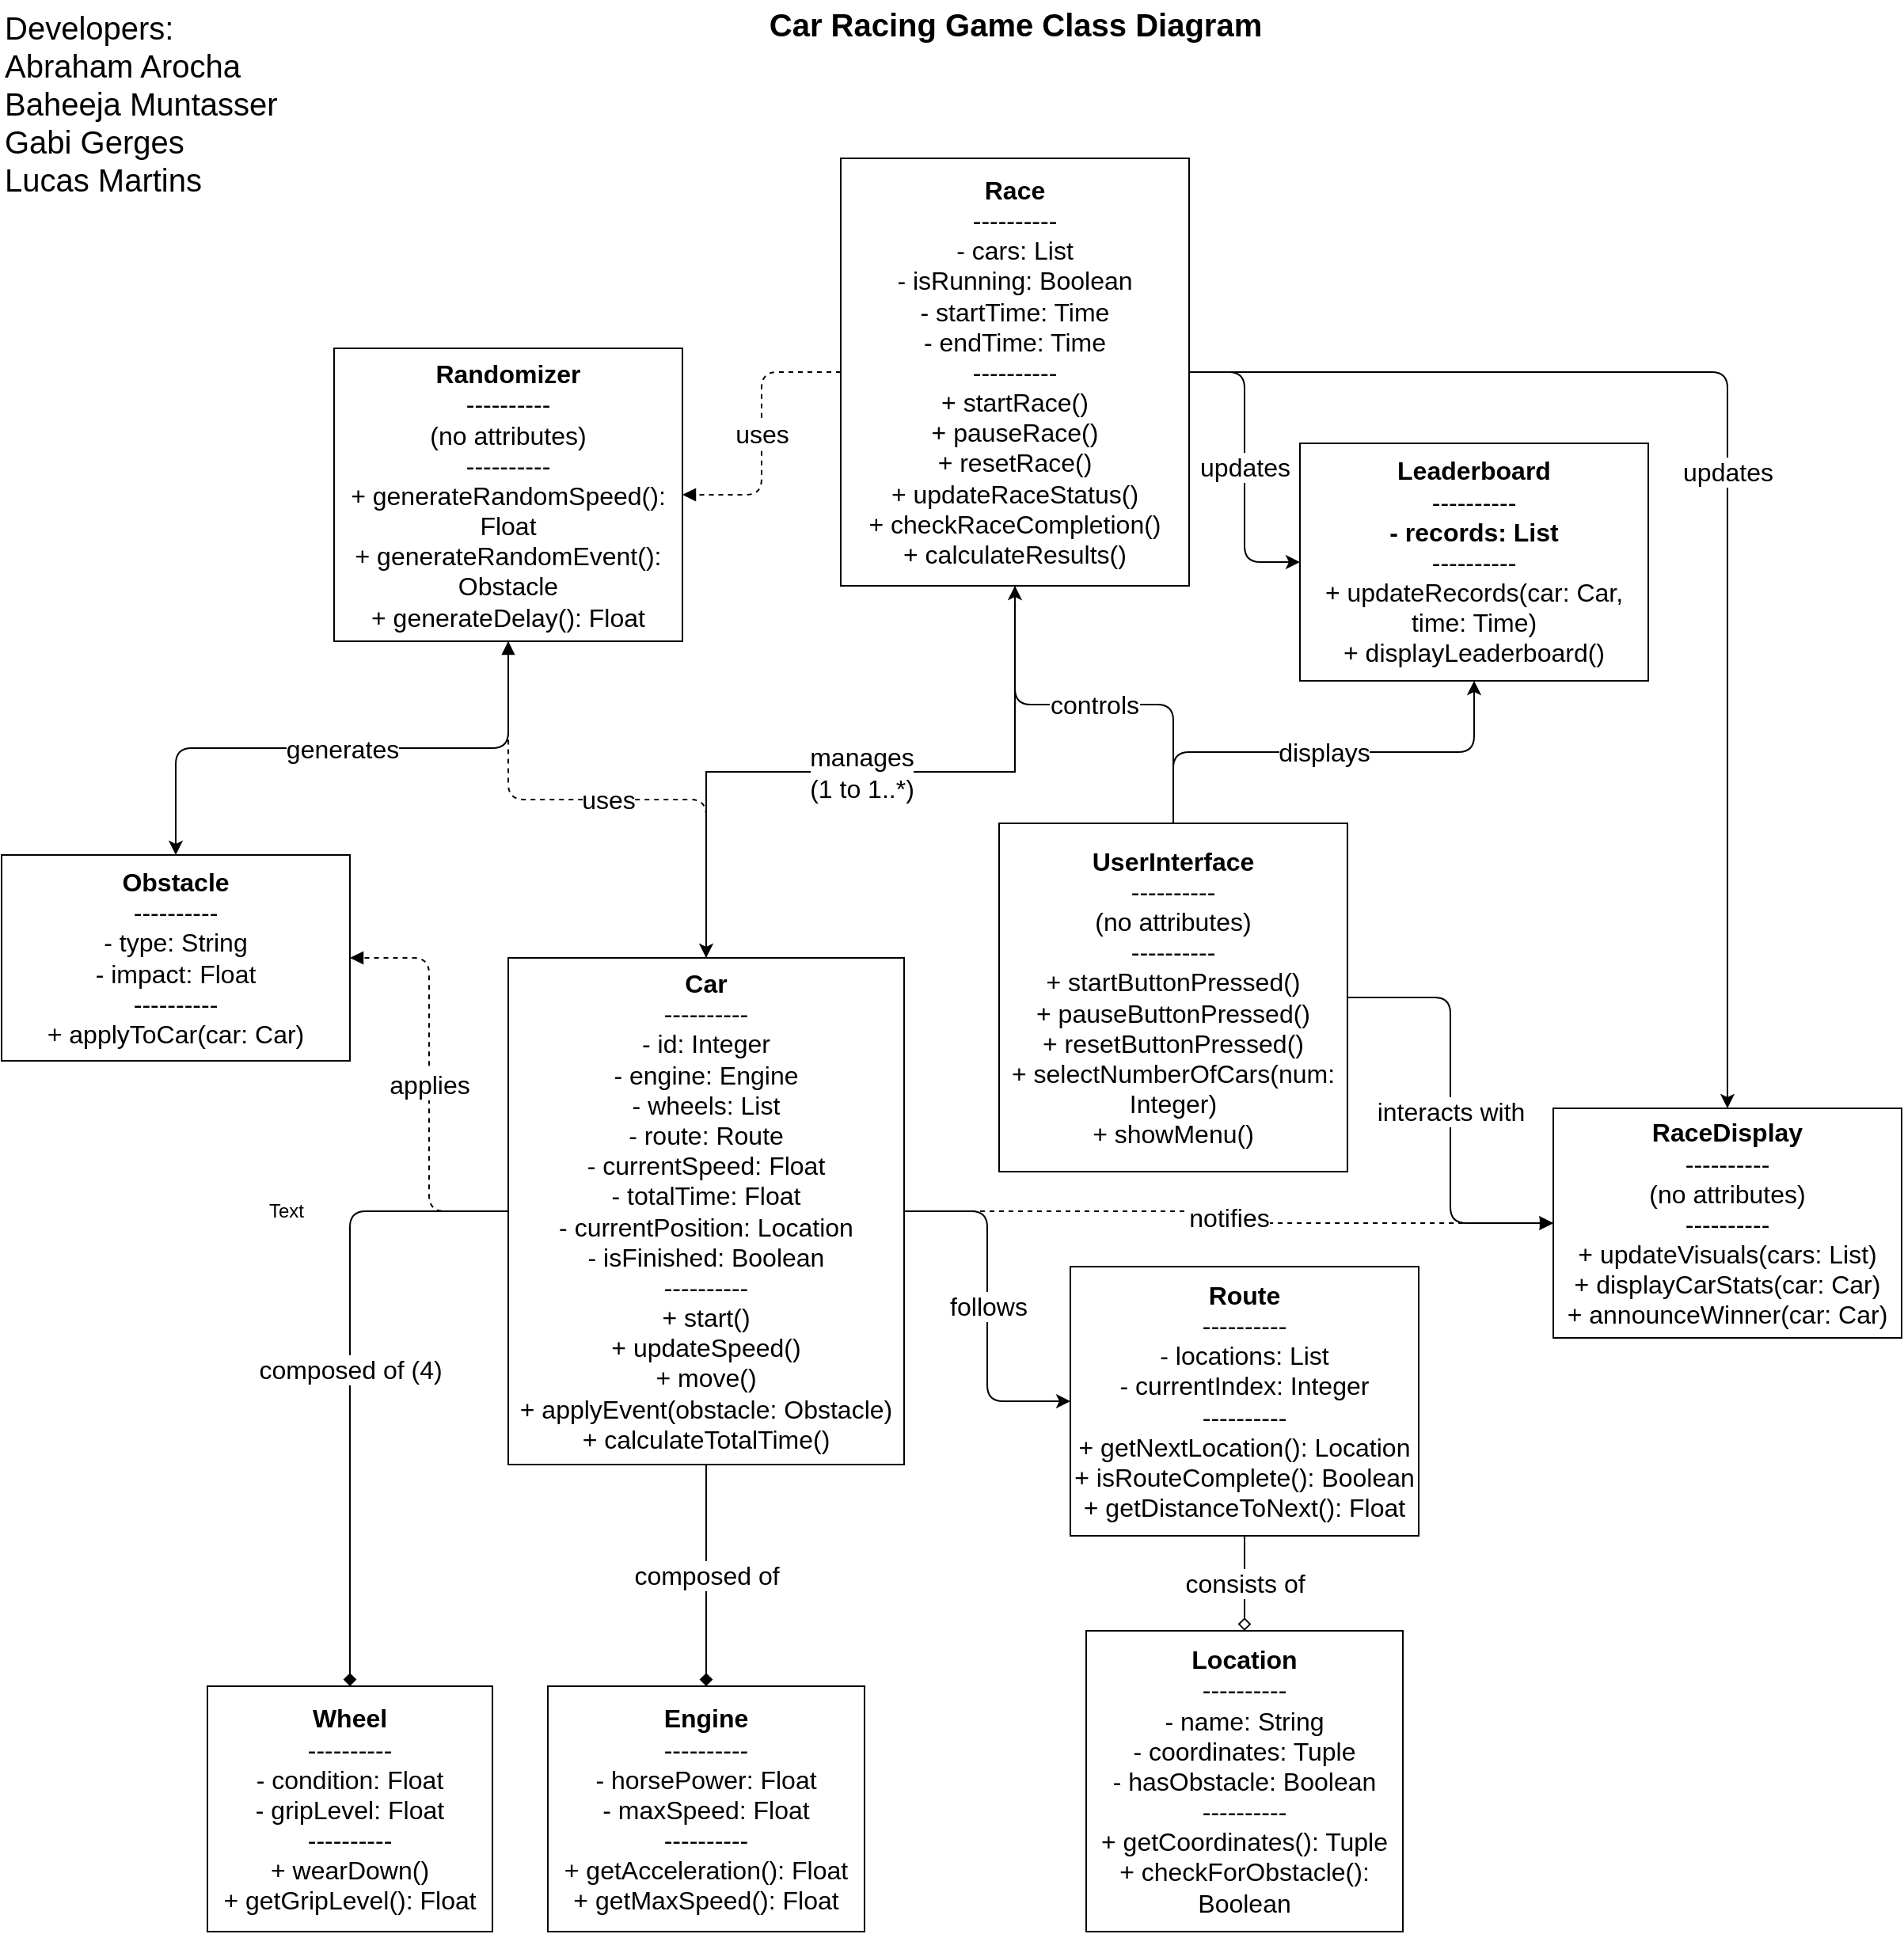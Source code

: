 <mxfile version="26.1.0">
  <diagram id="diagramId" name="CarRacingGame">
    <mxGraphModel dx="1740" dy="1496" grid="1" gridSize="10" guides="1" tooltips="1" connect="0" arrows="1" fold="1" page="1" pageScale="1" pageWidth="300" pageHeight="300" background="#FFFFFF" math="0" shadow="0">
      <root>
        <mxCell id="0" />
        <mxCell id="1" parent="0" />
        <mxCell id="2" value="&lt;b&gt;Race&lt;/b&gt;&lt;br&gt;----------&lt;br&gt;- cars: List&lt;br&gt;- isRunning: Boolean&lt;br&gt;- startTime: Time&lt;br&gt;- endTime: Time&lt;br&gt;----------&lt;br&gt;+ startRace()&lt;br&gt;+ pauseRace()&lt;br&gt;+ resetRace()&lt;br&gt;+ updateRaceStatus()&lt;br&gt;+ checkRaceCompletion()&lt;br&gt;+ calculateResults()" style="shape=rectangle;whiteSpace=wrap;html=1;fontSize=16;" parent="1" vertex="1">
          <mxGeometry x="390" y="-410" width="220" height="270" as="geometry" />
        </mxCell>
        <mxCell id="3" value="&lt;b&gt;Car&lt;/b&gt;&lt;br&gt;----------&lt;br&gt;- id: Integer&lt;br&gt;- engine: Engine&lt;br&gt;- wheels: List&lt;br&gt;- route: Route&lt;br&gt;- currentSpeed: Float&lt;br&gt;- totalTime: Float&lt;br&gt;- currentPosition: Location&lt;br&gt;- isFinished: Boolean&lt;br&gt;----------&lt;br&gt;+ start()&lt;br&gt;+ updateSpeed()&lt;br&gt;+ move()&lt;br&gt;+ applyEvent(obstacle: Obstacle)&lt;br&gt;+ calculateTotalTime()" style="shape=rectangle;whiteSpace=wrap;html=1;fontSize=16;" parent="1" vertex="1">
          <mxGeometry x="180" y="95" width="250" height="320" as="geometry" />
        </mxCell>
        <mxCell id="4" value="&lt;b&gt;Engine&lt;/b&gt;&lt;br&gt;----------&lt;br&gt;- horsePower: Float&lt;br&gt;- maxSpeed: Float&lt;br&gt;----------&lt;br&gt;+ getAcceleration(): Float&lt;br&gt;+ getMaxSpeed(): Float" style="shape=rectangle;whiteSpace=wrap;html=1;fontSize=16;" parent="1" vertex="1">
          <mxGeometry x="205" y="555" width="200" height="155" as="geometry" />
        </mxCell>
        <mxCell id="5" value="&lt;b&gt;Wheel&lt;/b&gt;&lt;br&gt;----------&lt;br&gt;- condition: Float&lt;br&gt;- gripLevel: Float&lt;br&gt;----------&lt;br&gt;+ wearDown()&lt;br&gt;+ getGripLevel(): Float" style="shape=rectangle;whiteSpace=wrap;html=1;fontSize=16;" parent="1" vertex="1">
          <mxGeometry x="-10" y="555" width="180" height="155" as="geometry" />
        </mxCell>
        <mxCell id="6" value="&lt;b&gt;Route&lt;/b&gt;&lt;br&gt;----------&lt;br&gt;- locations: List&lt;br&gt;- currentIndex: Integer&lt;br&gt;----------&lt;br&gt;+ getNextLocation(): Location&lt;br&gt;+ isRouteComplete(): Boolean&lt;br&gt;+ getDistanceToNext(): Float" style="shape=rectangle;whiteSpace=wrap;html=1;fontSize=16;" parent="1" vertex="1">
          <mxGeometry x="535" y="290" width="220" height="170" as="geometry" />
        </mxCell>
        <mxCell id="7" value="&lt;b&gt;Location&lt;/b&gt;&lt;br&gt;----------&lt;br&gt;- name: String&lt;br&gt;- coordinates: Tuple&lt;br&gt;- hasObstacle: Boolean&lt;br&gt;----------&lt;br&gt;+ getCoordinates(): Tuple&lt;br&gt;+ checkForObstacle(): Boolean" style="shape=rectangle;whiteSpace=wrap;html=1;fontSize=16;" parent="1" vertex="1">
          <mxGeometry x="545" y="520" width="200" height="190" as="geometry" />
        </mxCell>
        <mxCell id="8" value="&lt;b&gt;Obstacle&lt;/b&gt;&lt;br&gt;----------&lt;br&gt;- type: String&lt;br&gt;- impact: Float&lt;br&gt;----------&lt;br&gt;+ applyToCar(car: Car)" style="shape=rectangle;whiteSpace=wrap;html=1;fontSize=16;" parent="1" vertex="1">
          <mxGeometry x="-140" y="30" width="220" height="130" as="geometry" />
        </mxCell>
        <mxCell id="9" value="&lt;b&gt;Randomizer&lt;/b&gt;&lt;br&gt;----------&lt;br&gt;(no attributes)&lt;br&gt;----------&lt;br&gt;+ generateRandomSpeed(): Float&lt;br&gt;+ generateRandomEvent(): Obstacle&lt;br&gt;+ generateDelay(): Float" style="shape=rectangle;whiteSpace=wrap;html=1;fontSize=16;" parent="1" vertex="1">
          <mxGeometry x="70" y="-290" width="220" height="185" as="geometry" />
        </mxCell>
        <mxCell id="10" value="&lt;b&gt;RaceDisplay&lt;/b&gt;&lt;br&gt;----------&lt;br&gt;(no attributes)&lt;br&gt;----------&lt;br&gt;+ updateVisuals(cars: List)&lt;br&gt;+ displayCarStats(car: Car)&lt;br&gt;+ announceWinner(car: Car)" style="shape=rectangle;whiteSpace=wrap;html=1;fontSize=16;" parent="1" vertex="1">
          <mxGeometry x="840" y="190" width="220" height="145" as="geometry" />
        </mxCell>
        <mxCell id="11" value="&lt;b&gt;UserInterface&lt;/b&gt;&lt;br&gt;----------&lt;br&gt;(no attributes)&lt;br&gt;----------&lt;br&gt;+ startButtonPressed()&lt;br&gt;+ pauseButtonPressed()&lt;br&gt;+ resetButtonPressed()&lt;br&gt;+ selectNumberOfCars(num: Integer)&lt;br&gt;+ showMenu()" style="shape=rectangle;whiteSpace=wrap;html=1;fontSize=16;" parent="1" vertex="1">
          <mxGeometry x="490" y="10" width="220" height="220" as="geometry" />
        </mxCell>
        <mxCell id="12" value="&lt;b&gt;Leaderboard&lt;/b&gt;&lt;br&gt;----------&lt;br&gt;&lt;b&gt;- records: List&lt;/b&gt;&lt;br&gt;----------&lt;br&gt;+ updateRecords(car: Car, time: Time)&lt;br&gt;+ displayLeaderboard()" style="shape=rectangle;whiteSpace=wrap;html=1;fontSize=16;" parent="1" vertex="1">
          <mxGeometry x="680" y="-230" width="220" height="150" as="geometry" />
        </mxCell>
        <mxCell id="13" value="manages&#xa;(1 to 1..*)" style="edgeStyle=orthogonalEdgeStyle;rounded=0;jettySize=auto;html=1;fontSize=16;" parent="1" source="2" target="3" edge="1">
          <mxGeometry relative="1" as="geometry" />
        </mxCell>
        <mxCell id="14" value="composed of" style="edgeStyle=orthogonalEdgeStyle;endArrow=diamond;endFill=1;html=1;fontSize=16;" parent="1" source="3" target="4" edge="1">
          <mxGeometry relative="1" as="geometry" />
        </mxCell>
        <mxCell id="15" value="composed of (4)" style="edgeStyle=orthogonalEdgeStyle;endArrow=diamond;endFill=1;html=1;fontSize=16;" parent="1" source="3" target="5" edge="1">
          <mxGeometry relative="1" as="geometry" />
        </mxCell>
        <mxCell id="16" value="follows" style="edgeStyle=orthogonalEdgeStyle;html=1;fontSize=16;" parent="1" source="3" target="6" edge="1">
          <mxGeometry relative="1" as="geometry" />
        </mxCell>
        <mxCell id="17" value="consists of" style="edgeStyle=orthogonalEdgeStyle;endArrow=diamond;endFill=0;html=1;fontSize=16;" parent="1" source="6" target="7" edge="1">
          <mxGeometry relative="1" as="geometry" />
        </mxCell>
        <mxCell id="18" value="applies" style="edgeStyle=orthogonalEdgeStyle;dashed=1;endArrow=block;html=1;fontSize=16;" parent="1" source="3" target="8" edge="1">
          <mxGeometry relative="1" as="geometry" />
        </mxCell>
        <mxCell id="19" value="uses" style="edgeStyle=orthogonalEdgeStyle;dashed=1;endArrow=block;html=1;fontSize=16;" parent="1" source="3" target="9" edge="1">
          <mxGeometry relative="1" as="geometry" />
        </mxCell>
        <mxCell id="20" value="uses" style="edgeStyle=orthogonalEdgeStyle;dashed=1;endArrow=block;html=1;fontSize=16;" parent="1" source="2" target="9" edge="1">
          <mxGeometry relative="1" as="geometry" />
        </mxCell>
        <mxCell id="21" value="generates" style="edgeStyle=orthogonalEdgeStyle;html=1;fontSize=16;" parent="1" source="9" target="8" edge="1">
          <mxGeometry relative="1" as="geometry" />
        </mxCell>
        <mxCell id="22" value="updates" style="edgeStyle=orthogonalEdgeStyle;html=1;fontSize=16;" parent="1" source="2" target="10" edge="1">
          <mxGeometry relative="1" as="geometry" />
        </mxCell>
        <mxCell id="23" value="controls" style="edgeStyle=orthogonalEdgeStyle;html=1;fontSize=16;" parent="1" source="11" target="2" edge="1">
          <mxGeometry relative="1" as="geometry" />
        </mxCell>
        <mxCell id="24" value="updates" style="edgeStyle=orthogonalEdgeStyle;html=1;fontSize=16;" parent="1" source="2" target="12" edge="1">
          <mxGeometry relative="1" as="geometry" />
        </mxCell>
        <mxCell id="25" value="displays" style="edgeStyle=orthogonalEdgeStyle;html=1;fontSize=16;" parent="1" source="11" target="12" edge="1">
          <mxGeometry relative="1" as="geometry" />
        </mxCell>
        <mxCell id="26" value="interacts with" style="edgeStyle=orthogonalEdgeStyle;html=1;fontSize=16;" parent="1" source="11" target="10" edge="1">
          <mxGeometry relative="1" as="geometry" />
        </mxCell>
        <mxCell id="27" value="notifies" style="edgeStyle=orthogonalEdgeStyle;dashed=1;endArrow=block;html=1;fontSize=16;" parent="1" source="3" target="10" edge="1">
          <mxGeometry relative="1" as="geometry" />
        </mxCell>
        <mxCell id="NJJHL2VE8VW6fS4L2kOb-30" value="Text" style="text;html=1;align=center;verticalAlign=middle;whiteSpace=wrap;rounded=0;" parent="1" vertex="1">
          <mxGeometry x="10" y="240" width="60" height="30" as="geometry" />
        </mxCell>
        <mxCell id="NJJHL2VE8VW6fS4L2kOb-31" value="&lt;div&gt;Developers:&lt;/div&gt;&lt;div&gt;Abraham Arocha&lt;/div&gt;&lt;div&gt;&lt;span class=&quot;MuiChiplabel-0-2-1359&quot;&gt;Baheeja Muntasser&lt;/span&gt;&lt;/div&gt;&lt;div&gt;&lt;span class=&quot;MuiChiplabel-0-2-1359&quot;&gt;Gabi Gerges&lt;/span&gt;&lt;/div&gt;&lt;div&gt;&lt;span class=&quot;MuiChiplabel-0-2-1359&quot;&gt;Lucas Martins&lt;/span&gt;&lt;/div&gt;&lt;div&gt;&lt;br&gt;&lt;/div&gt;" style="text;html=1;align=left;verticalAlign=middle;whiteSpace=wrap;rounded=0;fontSize=20;" parent="1" vertex="1">
          <mxGeometry x="-140" y="-503" width="270" height="140" as="geometry" />
        </mxCell>
        <mxCell id="NJJHL2VE8VW6fS4L2kOb-32" value="&lt;div&gt;&lt;b&gt;Car Racing Game Class Diagram&lt;/b&gt;&lt;/div&gt;" style="text;html=1;align=center;verticalAlign=middle;whiteSpace=wrap;rounded=0;fontSize=20;fontStyle=0" parent="1" vertex="1">
          <mxGeometry x="342.5" y="-510" width="315" height="30" as="geometry" />
        </mxCell>
      </root>
    </mxGraphModel>
  </diagram>
</mxfile>
